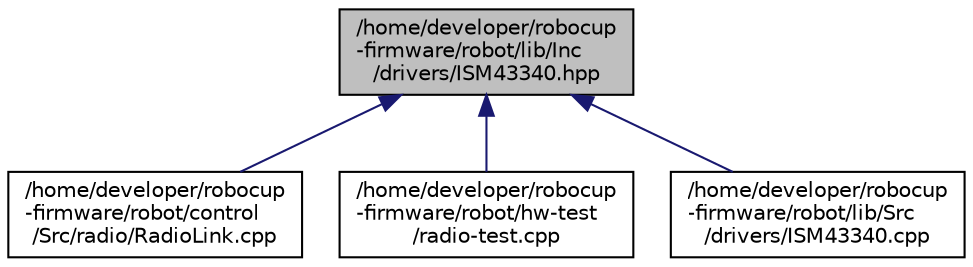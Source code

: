 digraph "/home/developer/robocup-firmware/robot/lib/Inc/drivers/ISM43340.hpp"
{
  edge [fontname="Helvetica",fontsize="10",labelfontname="Helvetica",labelfontsize="10"];
  node [fontname="Helvetica",fontsize="10",shape=record];
  Node8 [label="/home/developer/robocup\l-firmware/robot/lib/Inc\l/drivers/ISM43340.hpp",height=0.2,width=0.4,color="black", fillcolor="grey75", style="filled", fontcolor="black"];
  Node8 -> Node9 [dir="back",color="midnightblue",fontsize="10",style="solid",fontname="Helvetica"];
  Node9 [label="/home/developer/robocup\l-firmware/robot/control\l/Src/radio/RadioLink.cpp",height=0.2,width=0.4,color="black", fillcolor="white", style="filled",URL="$_radio_link_8cpp.html"];
  Node8 -> Node10 [dir="back",color="midnightblue",fontsize="10",style="solid",fontname="Helvetica"];
  Node10 [label="/home/developer/robocup\l-firmware/robot/hw-test\l/radio-test.cpp",height=0.2,width=0.4,color="black", fillcolor="white", style="filled",URL="$radio-test_8cpp.html"];
  Node8 -> Node11 [dir="back",color="midnightblue",fontsize="10",style="solid",fontname="Helvetica"];
  Node11 [label="/home/developer/robocup\l-firmware/robot/lib/Src\l/drivers/ISM43340.cpp",height=0.2,width=0.4,color="black", fillcolor="white", style="filled",URL="$_i_s_m43340_8cpp.html"];
}
